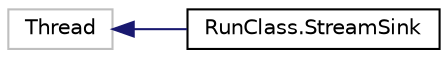 digraph "Graphical Class Hierarchy"
{
 // INTERACTIVE_SVG=YES
  bgcolor="transparent";
  edge [fontname="Helvetica",fontsize="10",labelfontname="Helvetica",labelfontsize="10"];
  node [fontname="Helvetica",fontsize="10",shape=record];
  rankdir="LR";
  Node19 [label="Thread",height=0.2,width=0.4,color="grey75"];
  Node19 -> Node0 [dir="back",color="midnightblue",fontsize="10",style="solid",fontname="Helvetica"];
  Node0 [label="RunClass.StreamSink",height=0.2,width=0.4,color="black",URL="$dc/d00/classtutorial_1_1RunClass_1_1StreamSink.html"];
}
